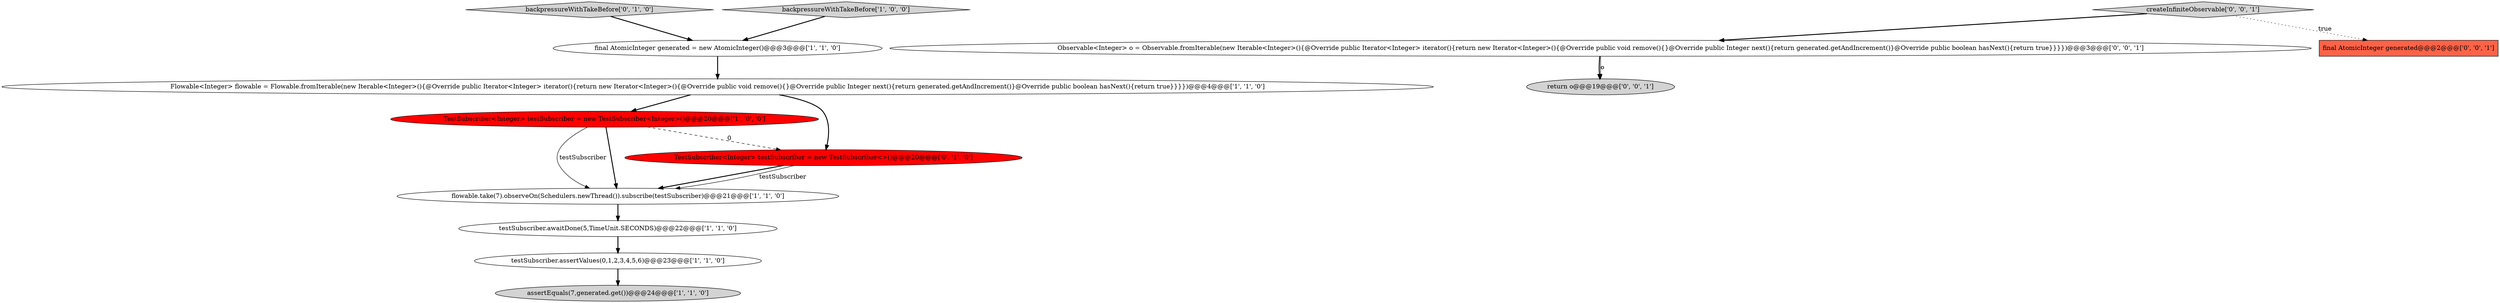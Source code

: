 digraph {
0 [style = filled, label = "TestSubscriber<Integer> testSubscriber = new TestSubscriber<Integer>()@@@20@@@['1', '0', '0']", fillcolor = red, shape = ellipse image = "AAA1AAABBB1BBB"];
1 [style = filled, label = "testSubscriber.awaitDone(5,TimeUnit.SECONDS)@@@22@@@['1', '1', '0']", fillcolor = white, shape = ellipse image = "AAA0AAABBB1BBB"];
3 [style = filled, label = "testSubscriber.assertValues(0,1,2,3,4,5,6)@@@23@@@['1', '1', '0']", fillcolor = white, shape = ellipse image = "AAA0AAABBB1BBB"];
7 [style = filled, label = "Flowable<Integer> flowable = Flowable.fromIterable(new Iterable<Integer>(){@Override public Iterator<Integer> iterator(){return new Iterator<Integer>(){@Override public void remove(){}@Override public Integer next(){return generated.getAndIncrement()}@Override public boolean hasNext(){return true}}}})@@@4@@@['1', '1', '0']", fillcolor = white, shape = ellipse image = "AAA0AAABBB1BBB"];
10 [style = filled, label = "Observable<Integer> o = Observable.fromIterable(new Iterable<Integer>(){@Override public Iterator<Integer> iterator(){return new Iterator<Integer>(){@Override public void remove(){}@Override public Integer next(){return generated.getAndIncrement()}@Override public boolean hasNext(){return true}}}})@@@3@@@['0', '0', '1']", fillcolor = white, shape = ellipse image = "AAA0AAABBB3BBB"];
8 [style = filled, label = "backpressureWithTakeBefore['0', '1', '0']", fillcolor = lightgray, shape = diamond image = "AAA0AAABBB2BBB"];
9 [style = filled, label = "TestSubscriber<Integer> testSubscriber = new TestSubscriber<>()@@@20@@@['0', '1', '0']", fillcolor = red, shape = ellipse image = "AAA1AAABBB2BBB"];
11 [style = filled, label = "final AtomicInteger generated@@@2@@@['0', '0', '1']", fillcolor = tomato, shape = box image = "AAA0AAABBB3BBB"];
12 [style = filled, label = "return o@@@19@@@['0', '0', '1']", fillcolor = lightgray, shape = ellipse image = "AAA0AAABBB3BBB"];
5 [style = filled, label = "flowable.take(7).observeOn(Schedulers.newThread()).subscribe(testSubscriber)@@@21@@@['1', '1', '0']", fillcolor = white, shape = ellipse image = "AAA0AAABBB1BBB"];
6 [style = filled, label = "assertEquals(7,generated.get())@@@24@@@['1', '1', '0']", fillcolor = lightgray, shape = ellipse image = "AAA0AAABBB1BBB"];
13 [style = filled, label = "createInfiniteObservable['0', '0', '1']", fillcolor = lightgray, shape = diamond image = "AAA0AAABBB3BBB"];
4 [style = filled, label = "final AtomicInteger generated = new AtomicInteger()@@@3@@@['1', '1', '0']", fillcolor = white, shape = ellipse image = "AAA0AAABBB1BBB"];
2 [style = filled, label = "backpressureWithTakeBefore['1', '0', '0']", fillcolor = lightgray, shape = diamond image = "AAA0AAABBB1BBB"];
1->3 [style = bold, label=""];
7->9 [style = bold, label=""];
9->5 [style = bold, label=""];
13->10 [style = bold, label=""];
5->1 [style = bold, label=""];
3->6 [style = bold, label=""];
9->5 [style = solid, label="testSubscriber"];
13->11 [style = dotted, label="true"];
7->0 [style = bold, label=""];
8->4 [style = bold, label=""];
0->9 [style = dashed, label="0"];
2->4 [style = bold, label=""];
10->12 [style = bold, label=""];
0->5 [style = solid, label="testSubscriber"];
4->7 [style = bold, label=""];
10->12 [style = solid, label="o"];
0->5 [style = bold, label=""];
}
